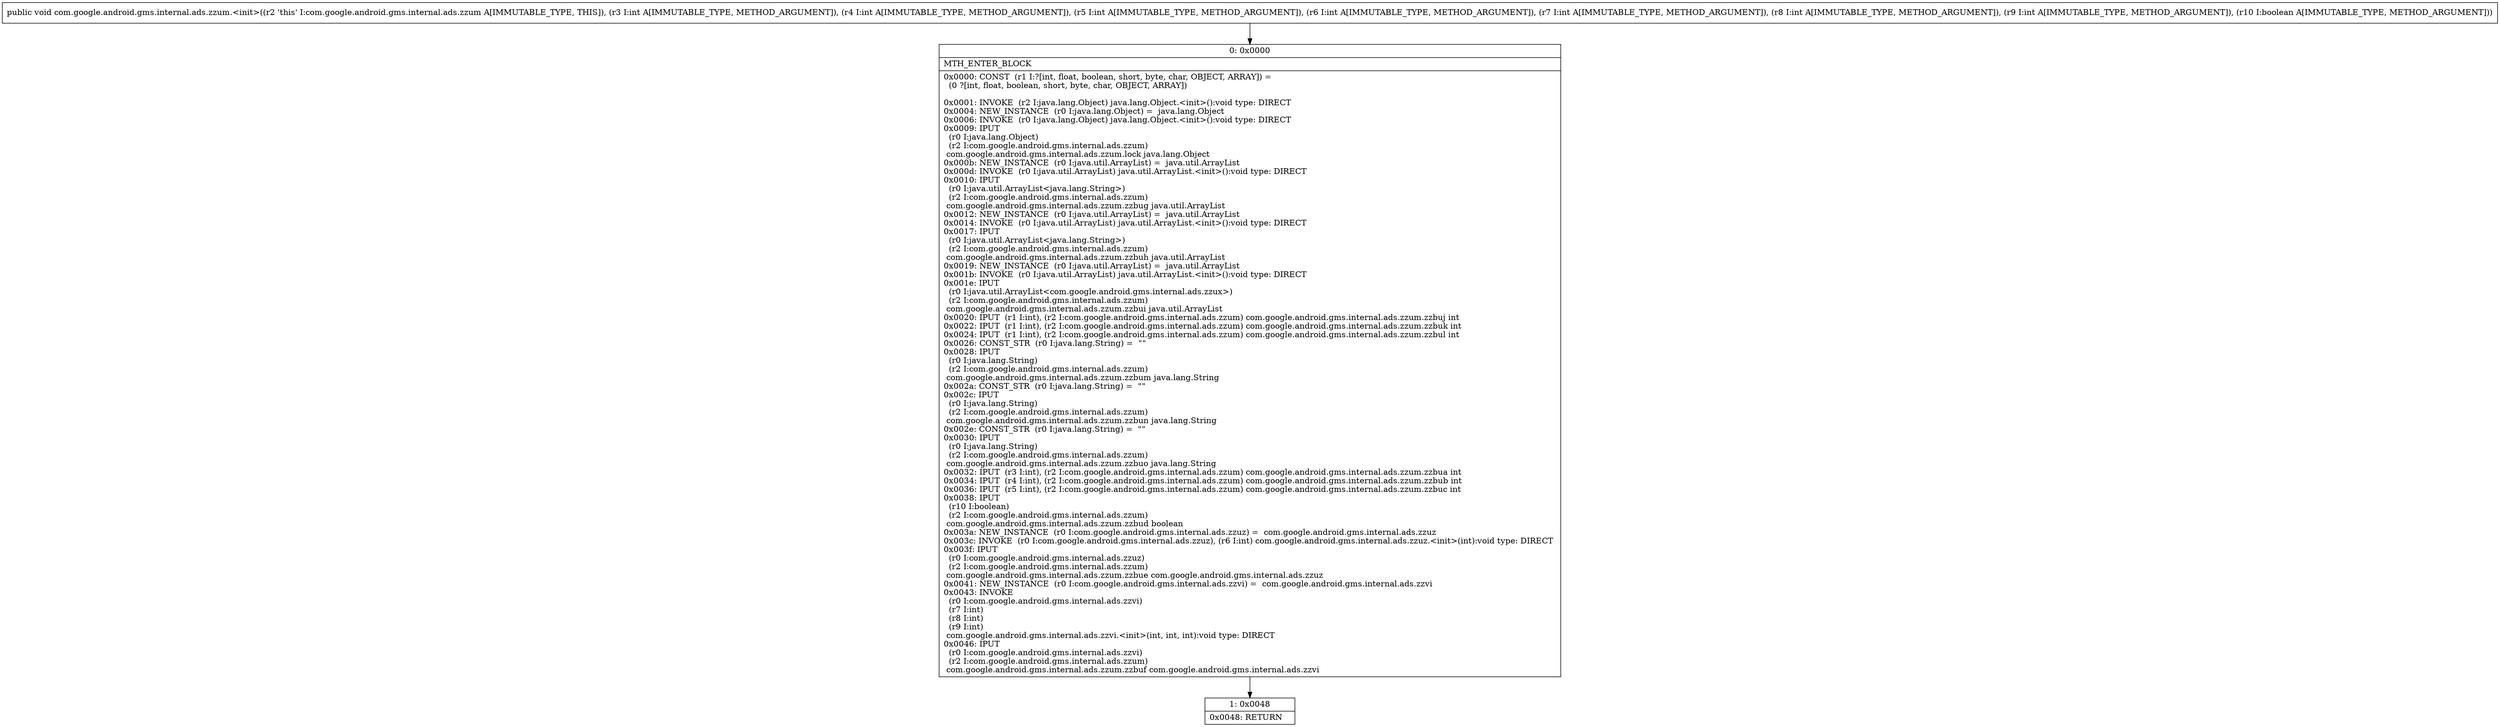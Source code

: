 digraph "CFG forcom.google.android.gms.internal.ads.zzum.\<init\>(IIIIIIIZ)V" {
Node_0 [shape=record,label="{0\:\ 0x0000|MTH_ENTER_BLOCK\l|0x0000: CONST  (r1 I:?[int, float, boolean, short, byte, char, OBJECT, ARRAY]) = \l  (0 ?[int, float, boolean, short, byte, char, OBJECT, ARRAY])\l \l0x0001: INVOKE  (r2 I:java.lang.Object) java.lang.Object.\<init\>():void type: DIRECT \l0x0004: NEW_INSTANCE  (r0 I:java.lang.Object) =  java.lang.Object \l0x0006: INVOKE  (r0 I:java.lang.Object) java.lang.Object.\<init\>():void type: DIRECT \l0x0009: IPUT  \l  (r0 I:java.lang.Object)\l  (r2 I:com.google.android.gms.internal.ads.zzum)\l com.google.android.gms.internal.ads.zzum.lock java.lang.Object \l0x000b: NEW_INSTANCE  (r0 I:java.util.ArrayList) =  java.util.ArrayList \l0x000d: INVOKE  (r0 I:java.util.ArrayList) java.util.ArrayList.\<init\>():void type: DIRECT \l0x0010: IPUT  \l  (r0 I:java.util.ArrayList\<java.lang.String\>)\l  (r2 I:com.google.android.gms.internal.ads.zzum)\l com.google.android.gms.internal.ads.zzum.zzbug java.util.ArrayList \l0x0012: NEW_INSTANCE  (r0 I:java.util.ArrayList) =  java.util.ArrayList \l0x0014: INVOKE  (r0 I:java.util.ArrayList) java.util.ArrayList.\<init\>():void type: DIRECT \l0x0017: IPUT  \l  (r0 I:java.util.ArrayList\<java.lang.String\>)\l  (r2 I:com.google.android.gms.internal.ads.zzum)\l com.google.android.gms.internal.ads.zzum.zzbuh java.util.ArrayList \l0x0019: NEW_INSTANCE  (r0 I:java.util.ArrayList) =  java.util.ArrayList \l0x001b: INVOKE  (r0 I:java.util.ArrayList) java.util.ArrayList.\<init\>():void type: DIRECT \l0x001e: IPUT  \l  (r0 I:java.util.ArrayList\<com.google.android.gms.internal.ads.zzux\>)\l  (r2 I:com.google.android.gms.internal.ads.zzum)\l com.google.android.gms.internal.ads.zzum.zzbui java.util.ArrayList \l0x0020: IPUT  (r1 I:int), (r2 I:com.google.android.gms.internal.ads.zzum) com.google.android.gms.internal.ads.zzum.zzbuj int \l0x0022: IPUT  (r1 I:int), (r2 I:com.google.android.gms.internal.ads.zzum) com.google.android.gms.internal.ads.zzum.zzbuk int \l0x0024: IPUT  (r1 I:int), (r2 I:com.google.android.gms.internal.ads.zzum) com.google.android.gms.internal.ads.zzum.zzbul int \l0x0026: CONST_STR  (r0 I:java.lang.String) =  \"\" \l0x0028: IPUT  \l  (r0 I:java.lang.String)\l  (r2 I:com.google.android.gms.internal.ads.zzum)\l com.google.android.gms.internal.ads.zzum.zzbum java.lang.String \l0x002a: CONST_STR  (r0 I:java.lang.String) =  \"\" \l0x002c: IPUT  \l  (r0 I:java.lang.String)\l  (r2 I:com.google.android.gms.internal.ads.zzum)\l com.google.android.gms.internal.ads.zzum.zzbun java.lang.String \l0x002e: CONST_STR  (r0 I:java.lang.String) =  \"\" \l0x0030: IPUT  \l  (r0 I:java.lang.String)\l  (r2 I:com.google.android.gms.internal.ads.zzum)\l com.google.android.gms.internal.ads.zzum.zzbuo java.lang.String \l0x0032: IPUT  (r3 I:int), (r2 I:com.google.android.gms.internal.ads.zzum) com.google.android.gms.internal.ads.zzum.zzbua int \l0x0034: IPUT  (r4 I:int), (r2 I:com.google.android.gms.internal.ads.zzum) com.google.android.gms.internal.ads.zzum.zzbub int \l0x0036: IPUT  (r5 I:int), (r2 I:com.google.android.gms.internal.ads.zzum) com.google.android.gms.internal.ads.zzum.zzbuc int \l0x0038: IPUT  \l  (r10 I:boolean)\l  (r2 I:com.google.android.gms.internal.ads.zzum)\l com.google.android.gms.internal.ads.zzum.zzbud boolean \l0x003a: NEW_INSTANCE  (r0 I:com.google.android.gms.internal.ads.zzuz) =  com.google.android.gms.internal.ads.zzuz \l0x003c: INVOKE  (r0 I:com.google.android.gms.internal.ads.zzuz), (r6 I:int) com.google.android.gms.internal.ads.zzuz.\<init\>(int):void type: DIRECT \l0x003f: IPUT  \l  (r0 I:com.google.android.gms.internal.ads.zzuz)\l  (r2 I:com.google.android.gms.internal.ads.zzum)\l com.google.android.gms.internal.ads.zzum.zzbue com.google.android.gms.internal.ads.zzuz \l0x0041: NEW_INSTANCE  (r0 I:com.google.android.gms.internal.ads.zzvi) =  com.google.android.gms.internal.ads.zzvi \l0x0043: INVOKE  \l  (r0 I:com.google.android.gms.internal.ads.zzvi)\l  (r7 I:int)\l  (r8 I:int)\l  (r9 I:int)\l com.google.android.gms.internal.ads.zzvi.\<init\>(int, int, int):void type: DIRECT \l0x0046: IPUT  \l  (r0 I:com.google.android.gms.internal.ads.zzvi)\l  (r2 I:com.google.android.gms.internal.ads.zzum)\l com.google.android.gms.internal.ads.zzum.zzbuf com.google.android.gms.internal.ads.zzvi \l}"];
Node_1 [shape=record,label="{1\:\ 0x0048|0x0048: RETURN   \l}"];
MethodNode[shape=record,label="{public void com.google.android.gms.internal.ads.zzum.\<init\>((r2 'this' I:com.google.android.gms.internal.ads.zzum A[IMMUTABLE_TYPE, THIS]), (r3 I:int A[IMMUTABLE_TYPE, METHOD_ARGUMENT]), (r4 I:int A[IMMUTABLE_TYPE, METHOD_ARGUMENT]), (r5 I:int A[IMMUTABLE_TYPE, METHOD_ARGUMENT]), (r6 I:int A[IMMUTABLE_TYPE, METHOD_ARGUMENT]), (r7 I:int A[IMMUTABLE_TYPE, METHOD_ARGUMENT]), (r8 I:int A[IMMUTABLE_TYPE, METHOD_ARGUMENT]), (r9 I:int A[IMMUTABLE_TYPE, METHOD_ARGUMENT]), (r10 I:boolean A[IMMUTABLE_TYPE, METHOD_ARGUMENT])) }"];
MethodNode -> Node_0;
Node_0 -> Node_1;
}

